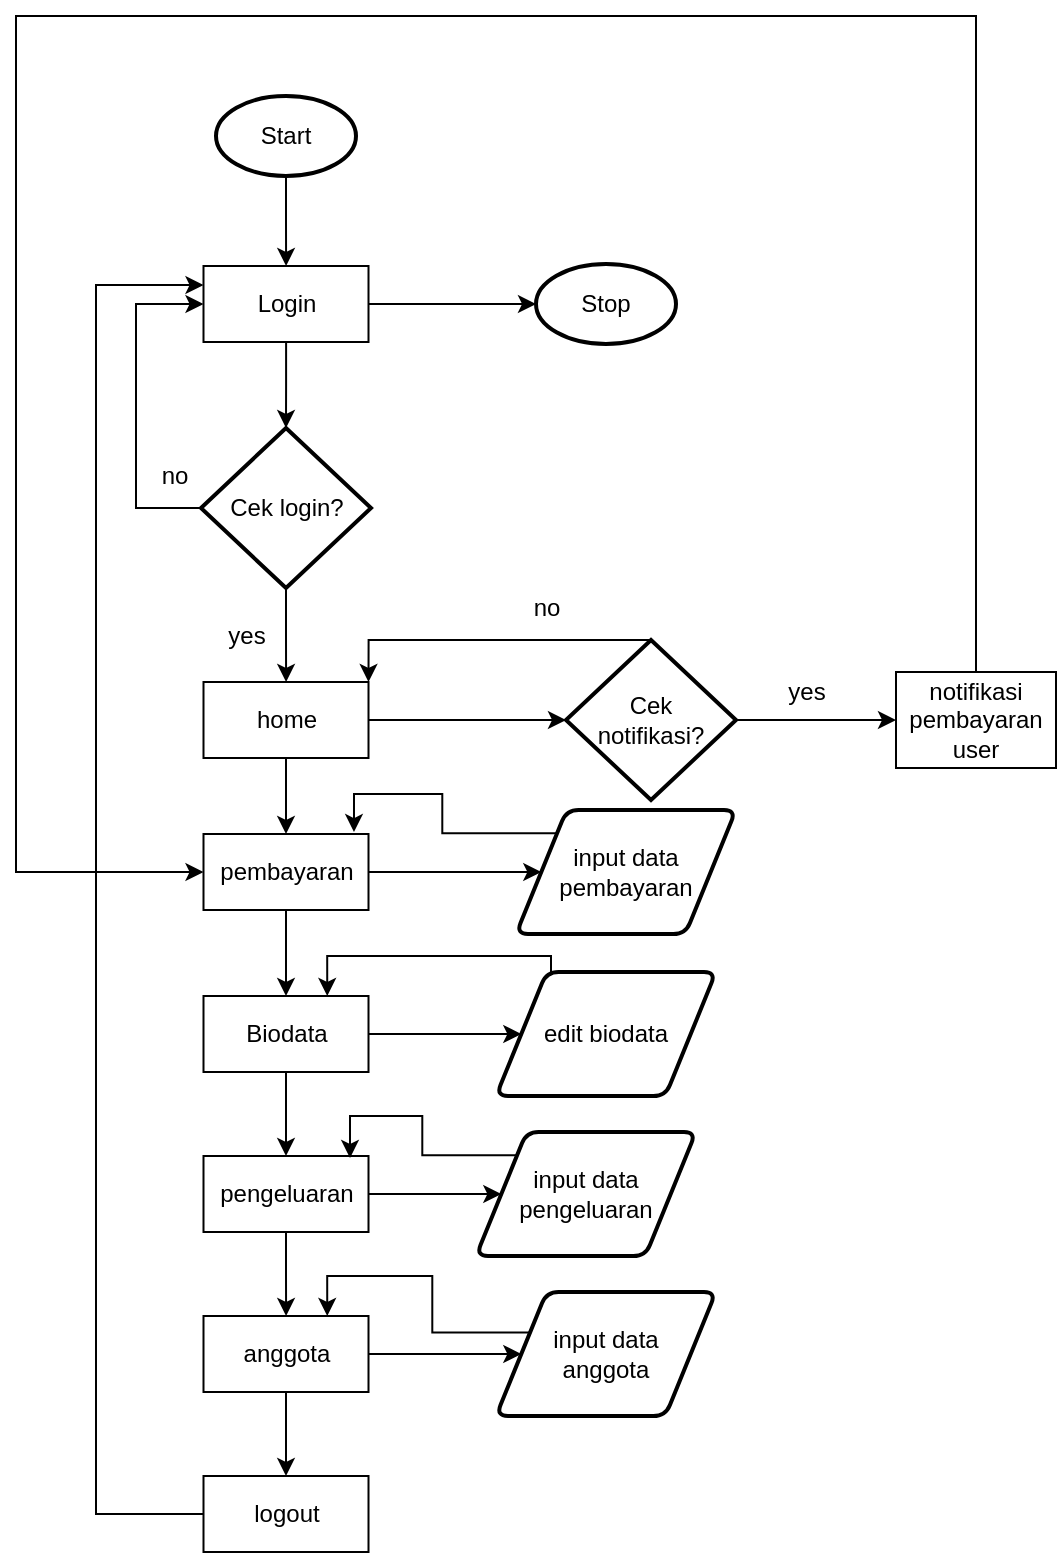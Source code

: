 <mxfile version="12.8.1" type="device"><diagram id="C5RBs43oDa-KdzZeNtuy" name="Page-1"><mxGraphModel dx="1108" dy="479" grid="1" gridSize="10" guides="1" tooltips="1" connect="1" arrows="1" fold="1" page="1" pageScale="1" pageWidth="827" pageHeight="1169" math="0" shadow="0"><root><mxCell id="WIyWlLk6GJQsqaUBKTNV-0"/><mxCell id="WIyWlLk6GJQsqaUBKTNV-1" parent="WIyWlLk6GJQsqaUBKTNV-0"/><mxCell id="KHOEXjF2gYGAxF7AjPbU-5" value="" style="edgeStyle=orthogonalEdgeStyle;rounded=0;orthogonalLoop=1;jettySize=auto;html=1;" edge="1" parent="WIyWlLk6GJQsqaUBKTNV-1" source="KHOEXjF2gYGAxF7AjPbU-3" target="KHOEXjF2gYGAxF7AjPbU-4"><mxGeometry relative="1" as="geometry"/></mxCell><mxCell id="KHOEXjF2gYGAxF7AjPbU-3" value="Start" style="strokeWidth=2;html=1;shape=mxgraph.flowchart.start_1;whiteSpace=wrap;" vertex="1" parent="WIyWlLk6GJQsqaUBKTNV-1"><mxGeometry x="140" y="110" width="70" height="40" as="geometry"/></mxCell><mxCell id="KHOEXjF2gYGAxF7AjPbU-7" value="" style="edgeStyle=orthogonalEdgeStyle;rounded=0;orthogonalLoop=1;jettySize=auto;html=1;" edge="1" parent="WIyWlLk6GJQsqaUBKTNV-1" source="KHOEXjF2gYGAxF7AjPbU-4" target="KHOEXjF2gYGAxF7AjPbU-6"><mxGeometry relative="1" as="geometry"/></mxCell><mxCell id="KHOEXjF2gYGAxF7AjPbU-71" style="edgeStyle=orthogonalEdgeStyle;rounded=0;orthogonalLoop=1;jettySize=auto;html=1;exitX=1;exitY=0.5;exitDx=0;exitDy=0;entryX=0;entryY=0.5;entryDx=0;entryDy=0;entryPerimeter=0;" edge="1" parent="WIyWlLk6GJQsqaUBKTNV-1" source="KHOEXjF2gYGAxF7AjPbU-4" target="KHOEXjF2gYGAxF7AjPbU-70"><mxGeometry relative="1" as="geometry"/></mxCell><mxCell id="KHOEXjF2gYGAxF7AjPbU-4" value="Login" style="rounded=0;whiteSpace=wrap;html=1;" vertex="1" parent="WIyWlLk6GJQsqaUBKTNV-1"><mxGeometry x="133.75" y="195" width="82.5" height="38" as="geometry"/></mxCell><mxCell id="KHOEXjF2gYGAxF7AjPbU-8" style="edgeStyle=orthogonalEdgeStyle;rounded=0;orthogonalLoop=1;jettySize=auto;html=1;exitX=0;exitY=0.5;exitDx=0;exitDy=0;exitPerimeter=0;entryX=0;entryY=0.5;entryDx=0;entryDy=0;" edge="1" parent="WIyWlLk6GJQsqaUBKTNV-1" source="KHOEXjF2gYGAxF7AjPbU-6" target="KHOEXjF2gYGAxF7AjPbU-4"><mxGeometry relative="1" as="geometry"><Array as="points"><mxPoint x="100" y="316"/><mxPoint x="100" y="214"/></Array></mxGeometry></mxCell><mxCell id="KHOEXjF2gYGAxF7AjPbU-12" value="" style="edgeStyle=orthogonalEdgeStyle;rounded=0;orthogonalLoop=1;jettySize=auto;html=1;" edge="1" parent="WIyWlLk6GJQsqaUBKTNV-1" source="KHOEXjF2gYGAxF7AjPbU-6" target="KHOEXjF2gYGAxF7AjPbU-11"><mxGeometry relative="1" as="geometry"/></mxCell><mxCell id="KHOEXjF2gYGAxF7AjPbU-6" value="Cek login?" style="strokeWidth=2;html=1;shape=mxgraph.flowchart.decision;whiteSpace=wrap;" vertex="1" parent="WIyWlLk6GJQsqaUBKTNV-1"><mxGeometry x="132.5" y="276" width="85" height="80" as="geometry"/></mxCell><mxCell id="KHOEXjF2gYGAxF7AjPbU-9" value="no" style="text;html=1;align=center;verticalAlign=middle;resizable=0;points=[];autosize=1;" vertex="1" parent="WIyWlLk6GJQsqaUBKTNV-1"><mxGeometry x="103.75" y="290" width="30" height="20" as="geometry"/></mxCell><mxCell id="KHOEXjF2gYGAxF7AjPbU-19" style="edgeStyle=orthogonalEdgeStyle;rounded=0;orthogonalLoop=1;jettySize=auto;html=1;exitX=0.5;exitY=1;exitDx=0;exitDy=0;entryX=0.5;entryY=0;entryDx=0;entryDy=0;" edge="1" parent="WIyWlLk6GJQsqaUBKTNV-1" source="KHOEXjF2gYGAxF7AjPbU-11" target="KHOEXjF2gYGAxF7AjPbU-14"><mxGeometry relative="1" as="geometry"/></mxCell><mxCell id="KHOEXjF2gYGAxF7AjPbU-59" style="edgeStyle=orthogonalEdgeStyle;rounded=0;orthogonalLoop=1;jettySize=auto;html=1;exitX=1;exitY=0.5;exitDx=0;exitDy=0;entryX=0;entryY=0.5;entryDx=0;entryDy=0;entryPerimeter=0;" edge="1" parent="WIyWlLk6GJQsqaUBKTNV-1" source="KHOEXjF2gYGAxF7AjPbU-11" target="KHOEXjF2gYGAxF7AjPbU-58"><mxGeometry relative="1" as="geometry"/></mxCell><mxCell id="KHOEXjF2gYGAxF7AjPbU-11" value="home" style="rounded=0;whiteSpace=wrap;html=1;" vertex="1" parent="WIyWlLk6GJQsqaUBKTNV-1"><mxGeometry x="133.75" y="403" width="82.5" height="38" as="geometry"/></mxCell><mxCell id="KHOEXjF2gYGAxF7AjPbU-13" value="yes" style="text;html=1;align=center;verticalAlign=middle;resizable=0;points=[];autosize=1;" vertex="1" parent="WIyWlLk6GJQsqaUBKTNV-1"><mxGeometry x="140" y="370" width="30" height="20" as="geometry"/></mxCell><mxCell id="KHOEXjF2gYGAxF7AjPbU-22" style="edgeStyle=orthogonalEdgeStyle;rounded=0;orthogonalLoop=1;jettySize=auto;html=1;exitX=1;exitY=0.5;exitDx=0;exitDy=0;" edge="1" parent="WIyWlLk6GJQsqaUBKTNV-1" source="KHOEXjF2gYGAxF7AjPbU-14" target="KHOEXjF2gYGAxF7AjPbU-21"><mxGeometry relative="1" as="geometry"/></mxCell><mxCell id="KHOEXjF2gYGAxF7AjPbU-33" style="edgeStyle=orthogonalEdgeStyle;rounded=0;orthogonalLoop=1;jettySize=auto;html=1;exitX=0.5;exitY=1;exitDx=0;exitDy=0;entryX=0.5;entryY=0;entryDx=0;entryDy=0;" edge="1" parent="WIyWlLk6GJQsqaUBKTNV-1" source="KHOEXjF2gYGAxF7AjPbU-14" target="KHOEXjF2gYGAxF7AjPbU-32"><mxGeometry relative="1" as="geometry"/></mxCell><mxCell id="KHOEXjF2gYGAxF7AjPbU-14" value="pembayaran" style="rounded=0;whiteSpace=wrap;html=1;" vertex="1" parent="WIyWlLk6GJQsqaUBKTNV-1"><mxGeometry x="133.75" y="479" width="82.5" height="38" as="geometry"/></mxCell><mxCell id="KHOEXjF2gYGAxF7AjPbU-30" style="edgeStyle=orthogonalEdgeStyle;rounded=0;orthogonalLoop=1;jettySize=auto;html=1;exitX=0;exitY=0;exitDx=0;exitDy=0;entryX=0.912;entryY=-0.026;entryDx=0;entryDy=0;entryPerimeter=0;" edge="1" parent="WIyWlLk6GJQsqaUBKTNV-1" source="KHOEXjF2gYGAxF7AjPbU-21" target="KHOEXjF2gYGAxF7AjPbU-14"><mxGeometry relative="1" as="geometry"/></mxCell><mxCell id="KHOEXjF2gYGAxF7AjPbU-21" value="input data pembayaran" style="shape=parallelogram;html=1;strokeWidth=2;perimeter=parallelogramPerimeter;whiteSpace=wrap;rounded=1;arcSize=12;size=0.23;" vertex="1" parent="WIyWlLk6GJQsqaUBKTNV-1"><mxGeometry x="290" y="467" width="110" height="62" as="geometry"/></mxCell><mxCell id="KHOEXjF2gYGAxF7AjPbU-35" style="edgeStyle=orthogonalEdgeStyle;rounded=0;orthogonalLoop=1;jettySize=auto;html=1;exitX=1;exitY=0.5;exitDx=0;exitDy=0;entryX=0;entryY=0.5;entryDx=0;entryDy=0;" edge="1" parent="WIyWlLk6GJQsqaUBKTNV-1" source="KHOEXjF2gYGAxF7AjPbU-32" target="KHOEXjF2gYGAxF7AjPbU-34"><mxGeometry relative="1" as="geometry"/></mxCell><mxCell id="KHOEXjF2gYGAxF7AjPbU-38" style="edgeStyle=orthogonalEdgeStyle;rounded=0;orthogonalLoop=1;jettySize=auto;html=1;exitX=0.5;exitY=1;exitDx=0;exitDy=0;entryX=0.5;entryY=0;entryDx=0;entryDy=0;" edge="1" parent="WIyWlLk6GJQsqaUBKTNV-1" source="KHOEXjF2gYGAxF7AjPbU-32" target="KHOEXjF2gYGAxF7AjPbU-37"><mxGeometry relative="1" as="geometry"/></mxCell><mxCell id="KHOEXjF2gYGAxF7AjPbU-32" value="Biodata" style="rounded=0;whiteSpace=wrap;html=1;" vertex="1" parent="WIyWlLk6GJQsqaUBKTNV-1"><mxGeometry x="133.75" y="560" width="82.5" height="38" as="geometry"/></mxCell><mxCell id="KHOEXjF2gYGAxF7AjPbU-36" style="edgeStyle=orthogonalEdgeStyle;rounded=0;orthogonalLoop=1;jettySize=auto;html=1;exitX=0.25;exitY=0;exitDx=0;exitDy=0;entryX=0.75;entryY=0;entryDx=0;entryDy=0;" edge="1" parent="WIyWlLk6GJQsqaUBKTNV-1" source="KHOEXjF2gYGAxF7AjPbU-34" target="KHOEXjF2gYGAxF7AjPbU-32"><mxGeometry relative="1" as="geometry"><Array as="points"><mxPoint x="308" y="540"/><mxPoint x="196" y="540"/></Array></mxGeometry></mxCell><mxCell id="KHOEXjF2gYGAxF7AjPbU-34" value="edit biodata" style="shape=parallelogram;html=1;strokeWidth=2;perimeter=parallelogramPerimeter;whiteSpace=wrap;rounded=1;arcSize=12;size=0.23;" vertex="1" parent="WIyWlLk6GJQsqaUBKTNV-1"><mxGeometry x="280" y="548" width="110" height="62" as="geometry"/></mxCell><mxCell id="KHOEXjF2gYGAxF7AjPbU-50" style="edgeStyle=orthogonalEdgeStyle;rounded=0;orthogonalLoop=1;jettySize=auto;html=1;exitX=0.5;exitY=1;exitDx=0;exitDy=0;" edge="1" parent="WIyWlLk6GJQsqaUBKTNV-1" source="KHOEXjF2gYGAxF7AjPbU-37" target="KHOEXjF2gYGAxF7AjPbU-49"><mxGeometry relative="1" as="geometry"/></mxCell><mxCell id="KHOEXjF2gYGAxF7AjPbU-52" style="edgeStyle=orthogonalEdgeStyle;rounded=0;orthogonalLoop=1;jettySize=auto;html=1;exitX=1;exitY=0.5;exitDx=0;exitDy=0;" edge="1" parent="WIyWlLk6GJQsqaUBKTNV-1" source="KHOEXjF2gYGAxF7AjPbU-37" target="KHOEXjF2gYGAxF7AjPbU-48"><mxGeometry relative="1" as="geometry"/></mxCell><mxCell id="KHOEXjF2gYGAxF7AjPbU-37" value="pengeluaran" style="rounded=0;whiteSpace=wrap;html=1;" vertex="1" parent="WIyWlLk6GJQsqaUBKTNV-1"><mxGeometry x="133.75" y="640" width="82.5" height="38" as="geometry"/></mxCell><mxCell id="KHOEXjF2gYGAxF7AjPbU-53" style="edgeStyle=orthogonalEdgeStyle;rounded=0;orthogonalLoop=1;jettySize=auto;html=1;exitX=0;exitY=0;exitDx=0;exitDy=0;entryX=0.888;entryY=0.026;entryDx=0;entryDy=0;entryPerimeter=0;" edge="1" parent="WIyWlLk6GJQsqaUBKTNV-1" source="KHOEXjF2gYGAxF7AjPbU-48" target="KHOEXjF2gYGAxF7AjPbU-37"><mxGeometry relative="1" as="geometry"><mxPoint x="210" y="630" as="targetPoint"/></mxGeometry></mxCell><mxCell id="KHOEXjF2gYGAxF7AjPbU-48" value="input data pengeluaran" style="shape=parallelogram;html=1;strokeWidth=2;perimeter=parallelogramPerimeter;whiteSpace=wrap;rounded=1;arcSize=12;size=0.23;" vertex="1" parent="WIyWlLk6GJQsqaUBKTNV-1"><mxGeometry x="270" y="628" width="110" height="62" as="geometry"/></mxCell><mxCell id="KHOEXjF2gYGAxF7AjPbU-55" style="edgeStyle=orthogonalEdgeStyle;rounded=0;orthogonalLoop=1;jettySize=auto;html=1;exitX=1;exitY=0.5;exitDx=0;exitDy=0;entryX=0;entryY=0.5;entryDx=0;entryDy=0;" edge="1" parent="WIyWlLk6GJQsqaUBKTNV-1" source="KHOEXjF2gYGAxF7AjPbU-49" target="KHOEXjF2gYGAxF7AjPbU-54"><mxGeometry relative="1" as="geometry"/></mxCell><mxCell id="KHOEXjF2gYGAxF7AjPbU-66" style="edgeStyle=orthogonalEdgeStyle;rounded=0;orthogonalLoop=1;jettySize=auto;html=1;exitX=0.5;exitY=1;exitDx=0;exitDy=0;entryX=0.5;entryY=0;entryDx=0;entryDy=0;" edge="1" parent="WIyWlLk6GJQsqaUBKTNV-1" source="KHOEXjF2gYGAxF7AjPbU-49" target="KHOEXjF2gYGAxF7AjPbU-65"><mxGeometry relative="1" as="geometry"/></mxCell><mxCell id="KHOEXjF2gYGAxF7AjPbU-49" value="anggota" style="rounded=0;whiteSpace=wrap;html=1;" vertex="1" parent="WIyWlLk6GJQsqaUBKTNV-1"><mxGeometry x="133.75" y="720" width="82.5" height="38" as="geometry"/></mxCell><mxCell id="KHOEXjF2gYGAxF7AjPbU-56" style="edgeStyle=orthogonalEdgeStyle;rounded=0;orthogonalLoop=1;jettySize=auto;html=1;exitX=0;exitY=0.25;exitDx=0;exitDy=0;entryX=0.75;entryY=0;entryDx=0;entryDy=0;" edge="1" parent="WIyWlLk6GJQsqaUBKTNV-1" source="KHOEXjF2gYGAxF7AjPbU-54" target="KHOEXjF2gYGAxF7AjPbU-49"><mxGeometry relative="1" as="geometry"/></mxCell><mxCell id="KHOEXjF2gYGAxF7AjPbU-54" value="&lt;div&gt;input data&lt;/div&gt;&lt;div&gt;anggota&lt;/div&gt;" style="shape=parallelogram;html=1;strokeWidth=2;perimeter=parallelogramPerimeter;whiteSpace=wrap;rounded=1;arcSize=12;size=0.23;" vertex="1" parent="WIyWlLk6GJQsqaUBKTNV-1"><mxGeometry x="280" y="708" width="110" height="62" as="geometry"/></mxCell><mxCell id="KHOEXjF2gYGAxF7AjPbU-61" style="edgeStyle=orthogonalEdgeStyle;rounded=0;orthogonalLoop=1;jettySize=auto;html=1;exitX=1;exitY=0.5;exitDx=0;exitDy=0;exitPerimeter=0;entryX=0;entryY=0.5;entryDx=0;entryDy=0;" edge="1" parent="WIyWlLk6GJQsqaUBKTNV-1" source="KHOEXjF2gYGAxF7AjPbU-58" target="KHOEXjF2gYGAxF7AjPbU-60"><mxGeometry relative="1" as="geometry"/></mxCell><mxCell id="KHOEXjF2gYGAxF7AjPbU-62" style="edgeStyle=orthogonalEdgeStyle;rounded=0;orthogonalLoop=1;jettySize=auto;html=1;exitX=0.5;exitY=0;exitDx=0;exitDy=0;exitPerimeter=0;entryX=1;entryY=0;entryDx=0;entryDy=0;" edge="1" parent="WIyWlLk6GJQsqaUBKTNV-1" source="KHOEXjF2gYGAxF7AjPbU-58" target="KHOEXjF2gYGAxF7AjPbU-11"><mxGeometry relative="1" as="geometry"><Array as="points"><mxPoint x="216" y="382"/></Array></mxGeometry></mxCell><mxCell id="KHOEXjF2gYGAxF7AjPbU-58" value="&lt;div&gt;Cek &lt;br&gt;&lt;/div&gt;&lt;div&gt;notifikasi?&lt;/div&gt;" style="strokeWidth=2;html=1;shape=mxgraph.flowchart.decision;whiteSpace=wrap;" vertex="1" parent="WIyWlLk6GJQsqaUBKTNV-1"><mxGeometry x="315" y="382" width="85" height="80" as="geometry"/></mxCell><mxCell id="KHOEXjF2gYGAxF7AjPbU-69" style="edgeStyle=orthogonalEdgeStyle;rounded=0;orthogonalLoop=1;jettySize=auto;html=1;exitX=0.5;exitY=0;exitDx=0;exitDy=0;entryX=0;entryY=0.5;entryDx=0;entryDy=0;" edge="1" parent="WIyWlLk6GJQsqaUBKTNV-1" source="KHOEXjF2gYGAxF7AjPbU-60" target="KHOEXjF2gYGAxF7AjPbU-14"><mxGeometry relative="1" as="geometry"><Array as="points"><mxPoint x="520" y="70"/><mxPoint x="40" y="70"/><mxPoint x="40" y="498"/></Array></mxGeometry></mxCell><mxCell id="KHOEXjF2gYGAxF7AjPbU-60" value="notifikasi pembayaran user" style="rounded=0;whiteSpace=wrap;html=1;" vertex="1" parent="WIyWlLk6GJQsqaUBKTNV-1"><mxGeometry x="480" y="398" width="80" height="48" as="geometry"/></mxCell><mxCell id="KHOEXjF2gYGAxF7AjPbU-63" value="yes" style="text;html=1;align=center;verticalAlign=middle;resizable=0;points=[];autosize=1;" vertex="1" parent="WIyWlLk6GJQsqaUBKTNV-1"><mxGeometry x="420" y="398" width="30" height="20" as="geometry"/></mxCell><mxCell id="KHOEXjF2gYGAxF7AjPbU-64" value="no" style="text;html=1;align=center;verticalAlign=middle;resizable=0;points=[];autosize=1;" vertex="1" parent="WIyWlLk6GJQsqaUBKTNV-1"><mxGeometry x="290" y="356" width="30" height="20" as="geometry"/></mxCell><mxCell id="KHOEXjF2gYGAxF7AjPbU-67" style="edgeStyle=orthogonalEdgeStyle;rounded=0;orthogonalLoop=1;jettySize=auto;html=1;exitX=0;exitY=0.5;exitDx=0;exitDy=0;entryX=0;entryY=0.25;entryDx=0;entryDy=0;" edge="1" parent="WIyWlLk6GJQsqaUBKTNV-1" source="KHOEXjF2gYGAxF7AjPbU-65" target="KHOEXjF2gYGAxF7AjPbU-4"><mxGeometry relative="1" as="geometry"><mxPoint x="80" y="250" as="targetPoint"/><Array as="points"><mxPoint x="80" y="819"/><mxPoint x="80" y="205"/></Array></mxGeometry></mxCell><mxCell id="KHOEXjF2gYGAxF7AjPbU-65" value="logout" style="rounded=0;whiteSpace=wrap;html=1;" vertex="1" parent="WIyWlLk6GJQsqaUBKTNV-1"><mxGeometry x="133.75" y="800" width="82.5" height="38" as="geometry"/></mxCell><mxCell id="KHOEXjF2gYGAxF7AjPbU-70" value="Stop" style="strokeWidth=2;html=1;shape=mxgraph.flowchart.start_1;whiteSpace=wrap;" vertex="1" parent="WIyWlLk6GJQsqaUBKTNV-1"><mxGeometry x="300" y="194" width="70" height="40" as="geometry"/></mxCell></root></mxGraphModel></diagram></mxfile>